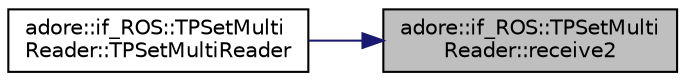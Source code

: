 digraph "adore::if_ROS::TPSetMultiReader::receive2"
{
 // LATEX_PDF_SIZE
  edge [fontname="Helvetica",fontsize="10",labelfontname="Helvetica",labelfontsize="10"];
  node [fontname="Helvetica",fontsize="10",shape=record];
  rankdir="RL";
  Node1 [label="adore::if_ROS::TPSetMulti\lReader::receive2",height=0.2,width=0.4,color="black", fillcolor="grey75", style="filled", fontcolor="black",tooltip=" "];
  Node1 -> Node2 [dir="back",color="midnightblue",fontsize="10",style="solid",fontname="Helvetica"];
  Node2 [label="adore::if_ROS::TPSetMulti\lReader::TPSetMultiReader",height=0.2,width=0.4,color="black", fillcolor="white", style="filled",URL="$classadore_1_1if__ROS_1_1TPSetMultiReader.html#a60f0812c3aca1363bbcbaebee72f76bc",tooltip=" "];
}
